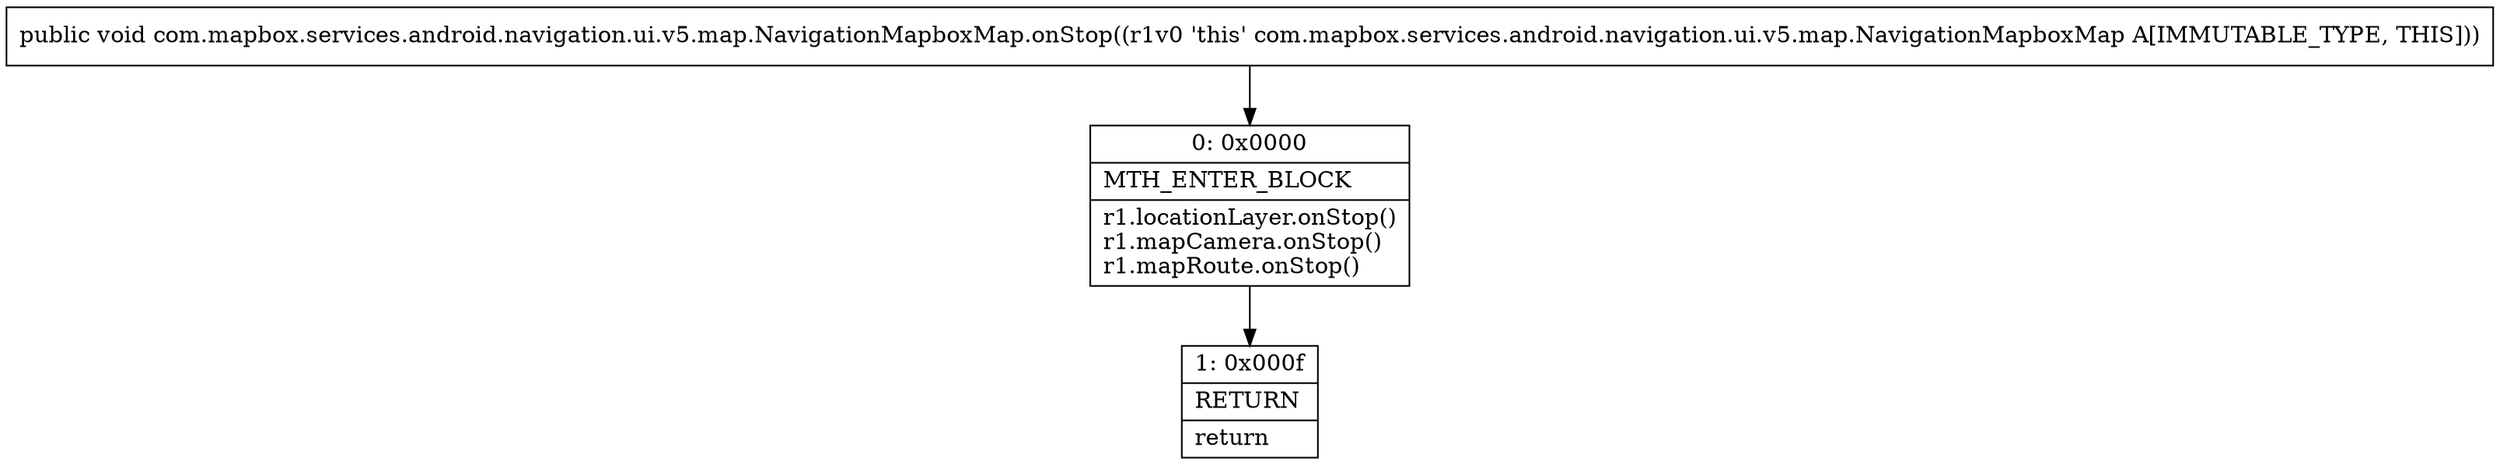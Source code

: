 digraph "CFG forcom.mapbox.services.android.navigation.ui.v5.map.NavigationMapboxMap.onStop()V" {
Node_0 [shape=record,label="{0\:\ 0x0000|MTH_ENTER_BLOCK\l|r1.locationLayer.onStop()\lr1.mapCamera.onStop()\lr1.mapRoute.onStop()\l}"];
Node_1 [shape=record,label="{1\:\ 0x000f|RETURN\l|return\l}"];
MethodNode[shape=record,label="{public void com.mapbox.services.android.navigation.ui.v5.map.NavigationMapboxMap.onStop((r1v0 'this' com.mapbox.services.android.navigation.ui.v5.map.NavigationMapboxMap A[IMMUTABLE_TYPE, THIS])) }"];
MethodNode -> Node_0;
Node_0 -> Node_1;
}

